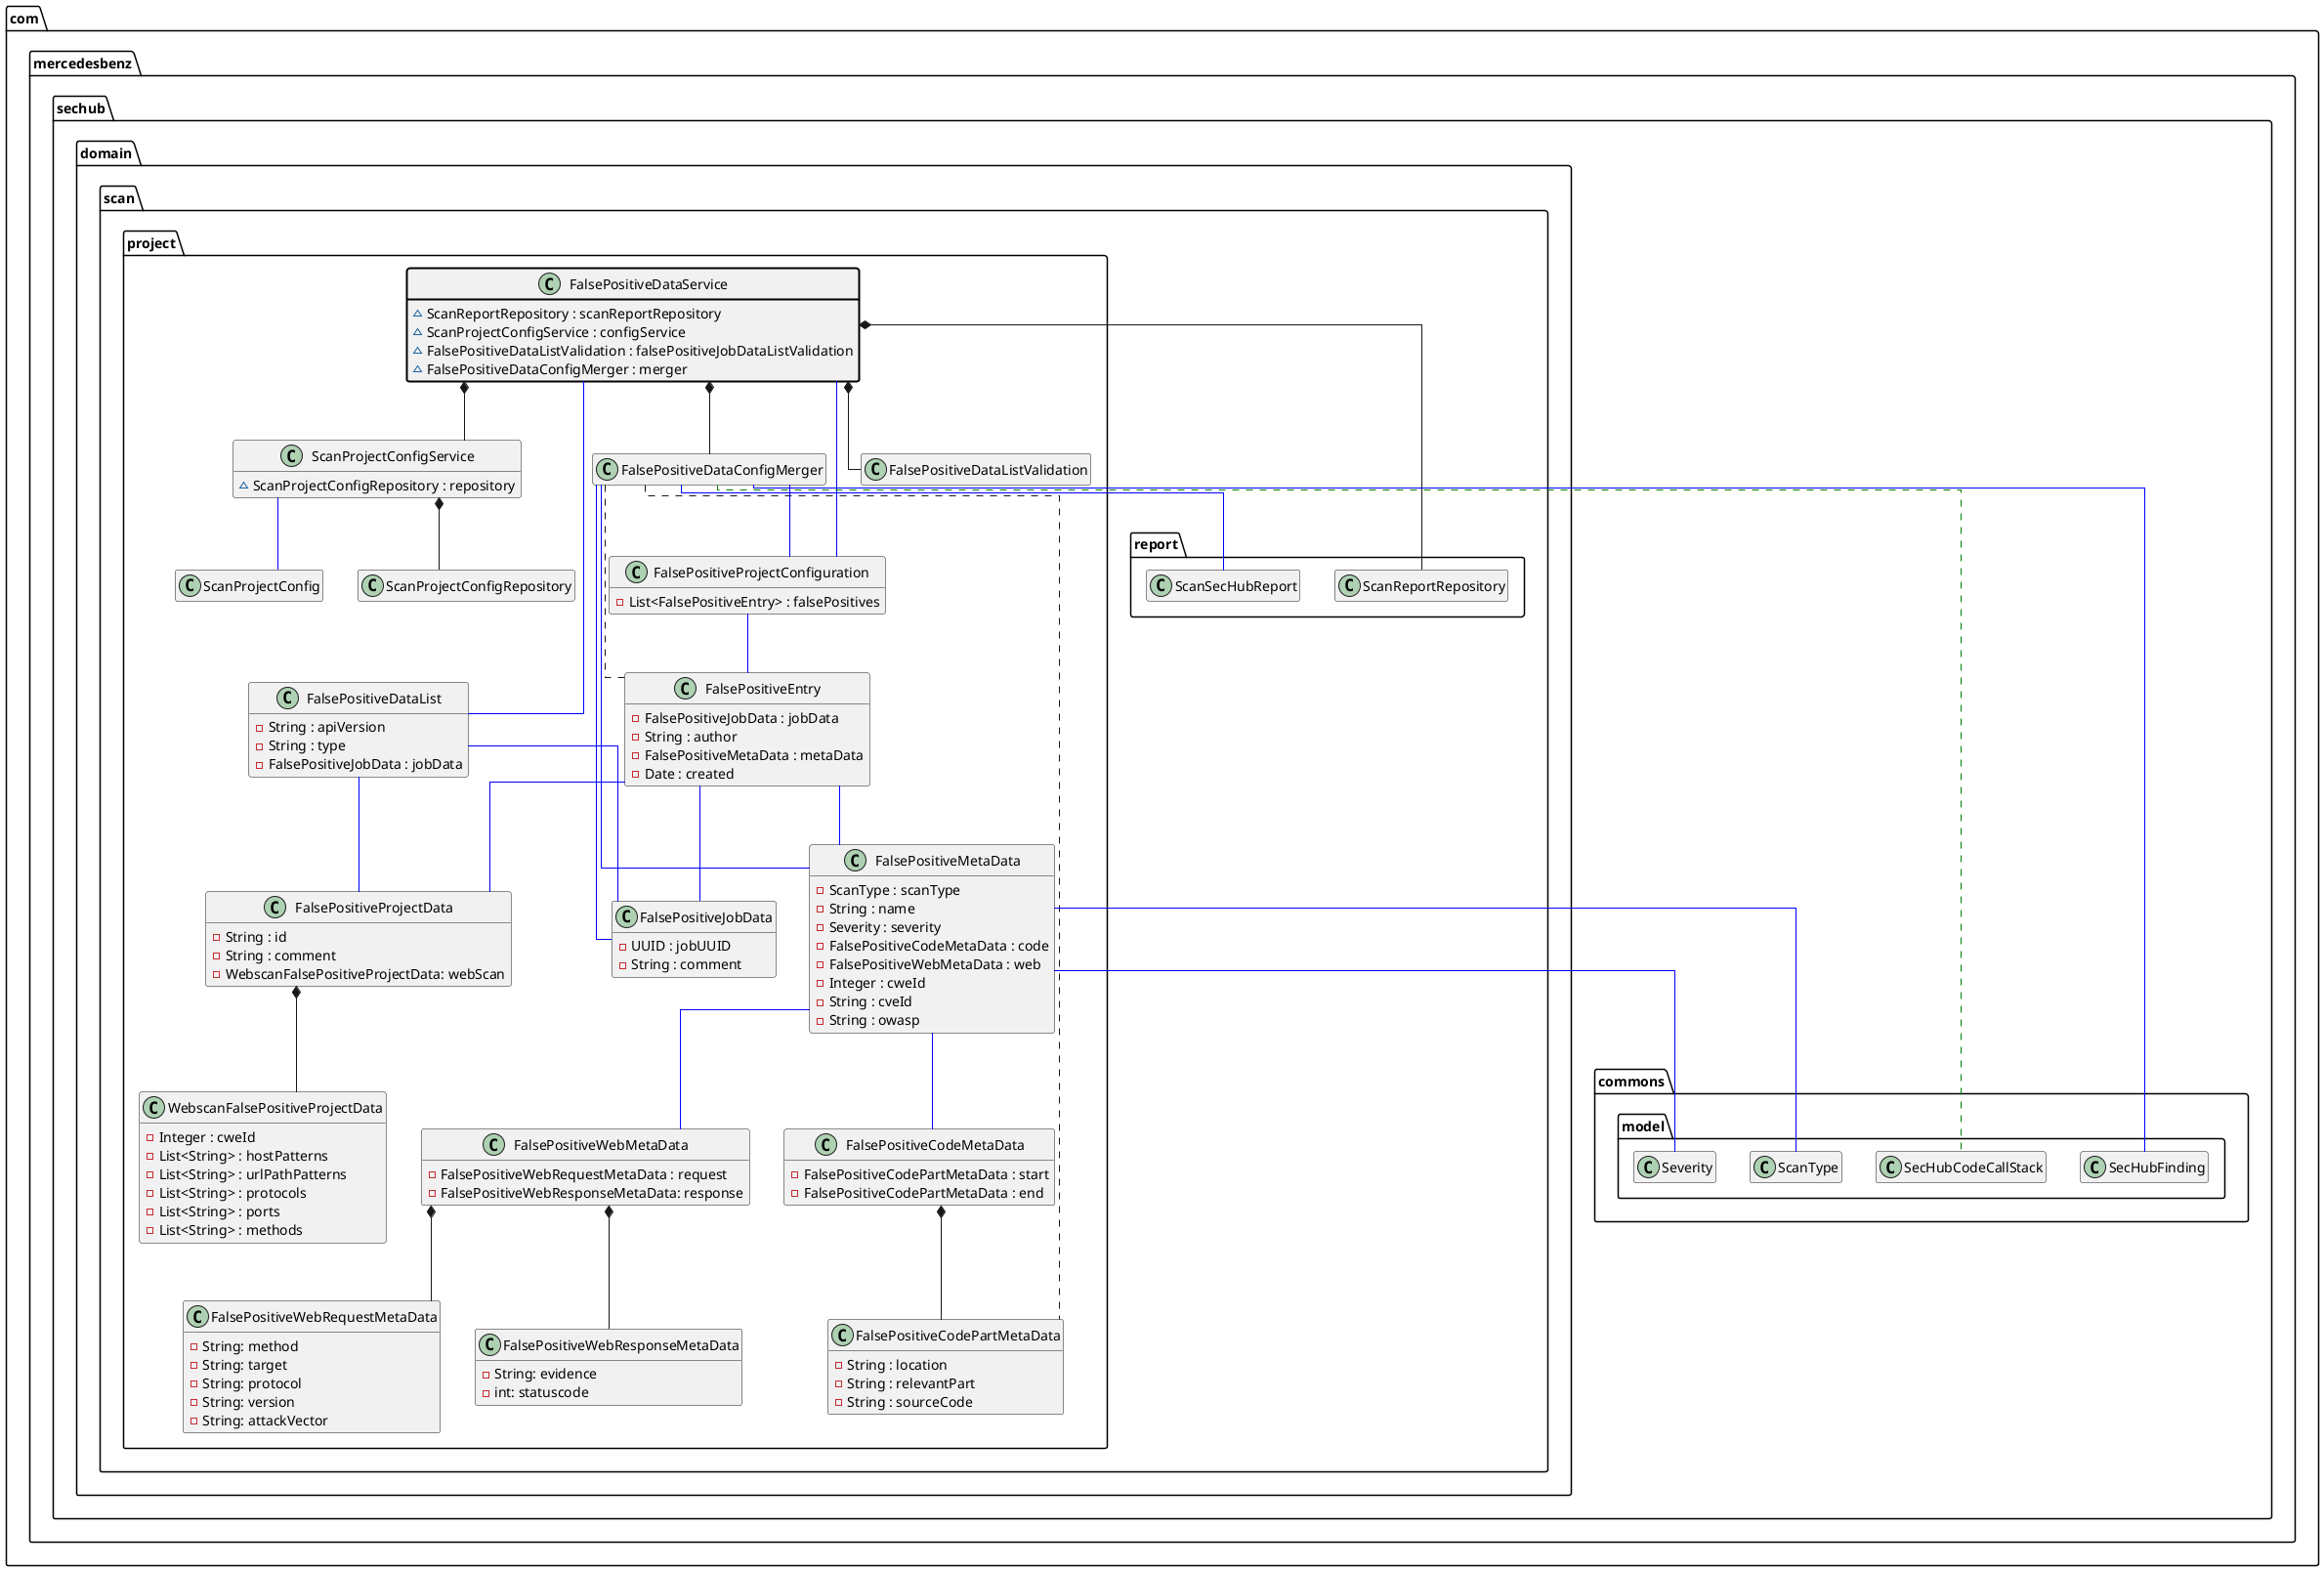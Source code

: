 ' SPDX-License-Identifier: MIT
@startuml
skinparam linetype ortho
hide empty methods
hide empty fields
package com.mercedesbenz.sechub.domain.scan.project{
'com.mercedesbenz.sechub.domain.scan.project.FalsePositiveDataService
   class FalsePositiveDataService ##[bold]black {
    ~ScanReportRepository : scanReportRepository
    ~ScanProjectConfigService : configService
    ~FalsePositiveDataListValidation : falsePositiveJobDataListValidation
    ~FalsePositiveDataConfigMerger : merger
  }
  FalsePositiveDataService *-- FalsePositiveDataConfigMerger
  FalsePositiveDataService -[#blue]- FalsePositiveDataList
  FalsePositiveDataService *-- FalsePositiveDataListValidation
  FalsePositiveDataService -[#blue]- FalsePositiveProjectConfiguration
  FalsePositiveDataService *-- ScanProjectConfigService
  FalsePositiveDataService *-- com.mercedesbenz.sechub.domain.scan.report.ScanReportRepository
'com.mercedesbenz.sechub.domain.scan.project.FalsePositiveDataConfigMerger
   class FalsePositiveDataConfigMerger{
  }
  FalsePositiveDataConfigMerger .[#green]. com.mercedesbenz.sechub.commons.model.SecHubCodeCallStack
  FalsePositiveDataConfigMerger -[#blue]- com.mercedesbenz.sechub.commons.model.SecHubFinding
  FalsePositiveDataConfigMerger .. FalsePositiveCodePartMetaData
  FalsePositiveDataConfigMerger .. FalsePositiveEntry
  FalsePositiveDataConfigMerger -[#blue]- FalsePositiveJobData
  FalsePositiveDataConfigMerger -[#blue]- FalsePositiveMetaData
  FalsePositiveDataConfigMerger -[#blue]- FalsePositiveProjectConfiguration
  FalsePositiveDataConfigMerger -[#blue]- com.mercedesbenz.sechub.domain.scan.report.ScanSecHubReport
'com.mercedesbenz.sechub.domain.scan.project.FalsePositiveDataList
   class FalsePositiveDataList{
    -String : apiVersion
    -String : type
    -FalsePositiveJobData : jobData
  }
  FalsePositiveDataList -[#blue]- FalsePositiveJobData
  FalsePositiveDataList -[#blue]- FalsePositiveProjectData
'com.mercedesbenz.sechub.domain.scan.project.FalsePositiveProjectConfiguration
   class FalsePositiveProjectConfiguration{
    -List<FalsePositiveEntry> : falsePositives
  }
  FalsePositiveProjectConfiguration -[#blue]- FalsePositiveEntry
'com.mercedesbenz.sechub.domain.scan.project.ScanProjectConfigService
   class ScanProjectConfigService{
    ~ScanProjectConfigRepository : repository
  }
  ScanProjectConfigService -[#blue]- ScanProjectConfig
  ScanProjectConfigService *-- ScanProjectConfigRepository
'com.mercedesbenz.sechub.domain.scan.project.FalsePositiveJobData
   class FalsePositiveJobData{
    -UUID : jobUUID
    -String : comment
  }
'com.mercedesbenz.sechub.domain.scan.project.FalsePositiveCodePartMetaData
   class FalsePositiveCodePartMetaData{
    -String : location
    -String : relevantPart
    -String : sourceCode
  }
'com.mercedesbenz.sechub.domain.scan.project.FalsePositiveProjectData
   class FalsePositiveProjectData{
    -String : id
    -String : comment
    -WebscanFalsePositiveProjectData: webScan
  }
'com.mercedesbenz.sechub.domain.scan.project.WebscanFalsePositiveProjectData
   class WebscanFalsePositiveProjectData{
    -Integer : cweId
    -List<String> : hostPatterns
    -List<String> : urlPathPatterns
    -List<String> : protocols
    -List<String> : ports
    -List<String> : methods
  }
  FalsePositiveProjectData *-- WebscanFalsePositiveProjectData
'com.mercedesbenz.sechub.domain.scan.project.FalsePositiveEntry
   class FalsePositiveEntry{
    -FalsePositiveJobData : jobData
    -String : author
    -FalsePositiveMetaData : metaData
    -Date : created
  }
  FalsePositiveEntry -[#blue]- FalsePositiveJobData
  FalsePositiveEntry -[#blue]- FalsePositiveMetaData
  FalsePositiveEntry -[#blue]- FalsePositiveProjectData
'com.mercedesbenz.sechub.domain.scan.project.FalsePositiveMetaData
   class FalsePositiveMetaData{
    -ScanType : scanType
    -String : name
    -Severity : severity
    -FalsePositiveCodeMetaData : code
    -FalsePositiveWebMetaData : web
    -Integer : cweId
    -String : cveId
    -String : owasp
  }
  FalsePositiveMetaData -[#blue]- com.mercedesbenz.sechub.commons.model.ScanType
  FalsePositiveMetaData -[#blue]- com.mercedesbenz.sechub.commons.model.Severity
  FalsePositiveMetaData -[#blue]- FalsePositiveCodeMetaData
  FalsePositiveMetaData -[#blue]- FalsePositiveWebMetaData

'com.mercedesbenz.sechub.domain.scan.project.FalsePositiveCodeMetaData
   class FalsePositiveCodeMetaData{
    -FalsePositiveCodePartMetaData : start
    -FalsePositiveCodePartMetaData : end
  }
  FalsePositiveCodeMetaData *-- FalsePositiveCodePartMetaData
'com.mercedesbenz.sechub.domain.scan.project.FalsePositiveWebMetaData
   class FalsePositiveWebMetaData{
    -FalsePositiveWebRequestMetaData : request
    -FalsePositiveWebResponseMetaData: response
  }
  FalsePositiveWebMetaData *-- FalsePositiveWebRequestMetaData
  FalsePositiveWebMetaData *-- FalsePositiveWebResponseMetaData
'com.mercedesbenz.sechub.domain.scan.project.FalsePositiveWebRequestMetaData
   class FalsePositiveWebRequestMetaData{
    -String: method
    -String: target
    -String: protocol
    -String: version
    -String: attackVector
    
  }
  
  'com.mercedesbenz.sechub.domain.scan.project.FalsePositiveWebResponseMetaData
   class FalsePositiveWebResponseMetaData{
    -String: evidence
    -int: statuscode
  }
  

@enduml
